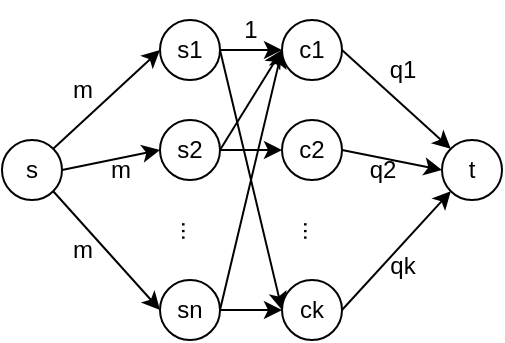 <mxfile version="22.0.8" type="github">
  <diagram name="第 1 页" id="qhC1ln8y-PXlFm9_7ice">
    <mxGraphModel dx="500" dy="277" grid="1" gridSize="10" guides="1" tooltips="1" connect="1" arrows="1" fold="1" page="1" pageScale="1" pageWidth="827" pageHeight="1169" math="0" shadow="0">
      <root>
        <mxCell id="0" />
        <mxCell id="1" parent="0" />
        <mxCell id="YwIXSGErlY1rt-q2qCVS-12" style="rounded=0;orthogonalLoop=1;jettySize=auto;html=1;exitX=1;exitY=0;exitDx=0;exitDy=0;entryX=0;entryY=0.5;entryDx=0;entryDy=0;" edge="1" parent="1" source="YwIXSGErlY1rt-q2qCVS-1" target="YwIXSGErlY1rt-q2qCVS-3">
          <mxGeometry relative="1" as="geometry" />
        </mxCell>
        <mxCell id="YwIXSGErlY1rt-q2qCVS-13" style="rounded=0;orthogonalLoop=1;jettySize=auto;html=1;exitX=1;exitY=0.5;exitDx=0;exitDy=0;entryX=0;entryY=0.5;entryDx=0;entryDy=0;" edge="1" parent="1" source="YwIXSGErlY1rt-q2qCVS-1" target="YwIXSGErlY1rt-q2qCVS-4">
          <mxGeometry relative="1" as="geometry" />
        </mxCell>
        <mxCell id="YwIXSGErlY1rt-q2qCVS-14" style="rounded=0;orthogonalLoop=1;jettySize=auto;html=1;exitX=1;exitY=1;exitDx=0;exitDy=0;entryX=0;entryY=0.5;entryDx=0;entryDy=0;" edge="1" parent="1" source="YwIXSGErlY1rt-q2qCVS-1" target="YwIXSGErlY1rt-q2qCVS-5">
          <mxGeometry relative="1" as="geometry" />
        </mxCell>
        <mxCell id="YwIXSGErlY1rt-q2qCVS-1" value="s" style="ellipse;whiteSpace=wrap;html=1;aspect=fixed;" vertex="1" parent="1">
          <mxGeometry x="320" y="240" width="30" height="30" as="geometry" />
        </mxCell>
        <mxCell id="YwIXSGErlY1rt-q2qCVS-2" value="t" style="ellipse;whiteSpace=wrap;html=1;aspect=fixed;" vertex="1" parent="1">
          <mxGeometry x="540" y="240" width="30" height="30" as="geometry" />
        </mxCell>
        <mxCell id="YwIXSGErlY1rt-q2qCVS-18" style="rounded=0;orthogonalLoop=1;jettySize=auto;html=1;exitX=1;exitY=0.5;exitDx=0;exitDy=0;entryX=0;entryY=0.5;entryDx=0;entryDy=0;" edge="1" parent="1" source="YwIXSGErlY1rt-q2qCVS-3" target="YwIXSGErlY1rt-q2qCVS-6">
          <mxGeometry relative="1" as="geometry" />
        </mxCell>
        <mxCell id="YwIXSGErlY1rt-q2qCVS-20" style="rounded=0;orthogonalLoop=1;jettySize=auto;html=1;exitX=1;exitY=0.5;exitDx=0;exitDy=0;entryX=0;entryY=0.5;entryDx=0;entryDy=0;" edge="1" parent="1" source="YwIXSGErlY1rt-q2qCVS-3" target="YwIXSGErlY1rt-q2qCVS-7">
          <mxGeometry relative="1" as="geometry" />
        </mxCell>
        <mxCell id="YwIXSGErlY1rt-q2qCVS-3" value="s1" style="ellipse;whiteSpace=wrap;html=1;aspect=fixed;" vertex="1" parent="1">
          <mxGeometry x="399" y="180" width="30" height="30" as="geometry" />
        </mxCell>
        <mxCell id="YwIXSGErlY1rt-q2qCVS-21" style="rounded=0;orthogonalLoop=1;jettySize=auto;html=1;exitX=1;exitY=0.5;exitDx=0;exitDy=0;entryX=0;entryY=0.5;entryDx=0;entryDy=0;" edge="1" parent="1" source="YwIXSGErlY1rt-q2qCVS-4" target="YwIXSGErlY1rt-q2qCVS-6">
          <mxGeometry relative="1" as="geometry" />
        </mxCell>
        <mxCell id="YwIXSGErlY1rt-q2qCVS-22" style="rounded=0;orthogonalLoop=1;jettySize=auto;html=1;exitX=1;exitY=0.5;exitDx=0;exitDy=0;entryX=0;entryY=0.5;entryDx=0;entryDy=0;" edge="1" parent="1" source="YwIXSGErlY1rt-q2qCVS-4" target="YwIXSGErlY1rt-q2qCVS-8">
          <mxGeometry relative="1" as="geometry" />
        </mxCell>
        <mxCell id="YwIXSGErlY1rt-q2qCVS-4" value="s2" style="ellipse;whiteSpace=wrap;html=1;aspect=fixed;" vertex="1" parent="1">
          <mxGeometry x="399" y="230" width="30" height="30" as="geometry" />
        </mxCell>
        <mxCell id="YwIXSGErlY1rt-q2qCVS-24" style="rounded=0;orthogonalLoop=1;jettySize=auto;html=1;exitX=1;exitY=0.5;exitDx=0;exitDy=0;entryX=0;entryY=0.5;entryDx=0;entryDy=0;" edge="1" parent="1" source="YwIXSGErlY1rt-q2qCVS-5" target="YwIXSGErlY1rt-q2qCVS-6">
          <mxGeometry relative="1" as="geometry" />
        </mxCell>
        <mxCell id="YwIXSGErlY1rt-q2qCVS-26" style="rounded=0;orthogonalLoop=1;jettySize=auto;html=1;exitX=1;exitY=0.5;exitDx=0;exitDy=0;entryX=0;entryY=0.5;entryDx=0;entryDy=0;" edge="1" parent="1" source="YwIXSGErlY1rt-q2qCVS-5" target="YwIXSGErlY1rt-q2qCVS-7">
          <mxGeometry relative="1" as="geometry" />
        </mxCell>
        <mxCell id="YwIXSGErlY1rt-q2qCVS-5" value="sn" style="ellipse;whiteSpace=wrap;html=1;aspect=fixed;" vertex="1" parent="1">
          <mxGeometry x="399" y="310" width="30" height="30" as="geometry" />
        </mxCell>
        <mxCell id="YwIXSGErlY1rt-q2qCVS-15" style="rounded=0;orthogonalLoop=1;jettySize=auto;html=1;exitX=1;exitY=0.5;exitDx=0;exitDy=0;entryX=0;entryY=0;entryDx=0;entryDy=0;" edge="1" parent="1" source="YwIXSGErlY1rt-q2qCVS-6" target="YwIXSGErlY1rt-q2qCVS-2">
          <mxGeometry relative="1" as="geometry" />
        </mxCell>
        <mxCell id="YwIXSGErlY1rt-q2qCVS-6" value="c1" style="ellipse;whiteSpace=wrap;html=1;aspect=fixed;" vertex="1" parent="1">
          <mxGeometry x="460" y="180" width="30" height="30" as="geometry" />
        </mxCell>
        <mxCell id="YwIXSGErlY1rt-q2qCVS-17" style="rounded=0;orthogonalLoop=1;jettySize=auto;html=1;exitX=1;exitY=0.5;exitDx=0;exitDy=0;entryX=0;entryY=1;entryDx=0;entryDy=0;" edge="1" parent="1" source="YwIXSGErlY1rt-q2qCVS-7" target="YwIXSGErlY1rt-q2qCVS-2">
          <mxGeometry relative="1" as="geometry" />
        </mxCell>
        <mxCell id="YwIXSGErlY1rt-q2qCVS-7" value="ck" style="ellipse;whiteSpace=wrap;html=1;aspect=fixed;" vertex="1" parent="1">
          <mxGeometry x="460" y="310" width="30" height="30" as="geometry" />
        </mxCell>
        <mxCell id="YwIXSGErlY1rt-q2qCVS-16" style="rounded=0;orthogonalLoop=1;jettySize=auto;html=1;exitX=1;exitY=0.5;exitDx=0;exitDy=0;entryX=0;entryY=0.5;entryDx=0;entryDy=0;" edge="1" parent="1" source="YwIXSGErlY1rt-q2qCVS-8" target="YwIXSGErlY1rt-q2qCVS-2">
          <mxGeometry relative="1" as="geometry" />
        </mxCell>
        <mxCell id="YwIXSGErlY1rt-q2qCVS-8" value="c2" style="ellipse;whiteSpace=wrap;html=1;aspect=fixed;" vertex="1" parent="1">
          <mxGeometry x="460" y="230" width="30" height="30" as="geometry" />
        </mxCell>
        <mxCell id="YwIXSGErlY1rt-q2qCVS-9" value="..." style="text;html=1;align=center;verticalAlign=middle;resizable=0;points=[];autosize=1;strokeColor=none;fillColor=none;rotation=90;" vertex="1" parent="1">
          <mxGeometry x="399" y="270" width="30" height="30" as="geometry" />
        </mxCell>
        <mxCell id="YwIXSGErlY1rt-q2qCVS-11" value="..." style="text;html=1;align=center;verticalAlign=middle;resizable=0;points=[];autosize=1;strokeColor=none;fillColor=none;rotation=90;" vertex="1" parent="1">
          <mxGeometry x="460" y="270" width="30" height="30" as="geometry" />
        </mxCell>
        <mxCell id="YwIXSGErlY1rt-q2qCVS-27" value="m" style="text;html=1;align=center;verticalAlign=middle;resizable=0;points=[];autosize=1;strokeColor=none;fillColor=none;" vertex="1" parent="1">
          <mxGeometry x="345" y="200" width="30" height="30" as="geometry" />
        </mxCell>
        <mxCell id="YwIXSGErlY1rt-q2qCVS-28" value="m" style="text;html=1;align=center;verticalAlign=middle;resizable=0;points=[];autosize=1;strokeColor=none;fillColor=none;" vertex="1" parent="1">
          <mxGeometry x="364" y="240" width="30" height="30" as="geometry" />
        </mxCell>
        <mxCell id="YwIXSGErlY1rt-q2qCVS-29" value="m" style="text;html=1;align=center;verticalAlign=middle;resizable=0;points=[];autosize=1;strokeColor=none;fillColor=none;" vertex="1" parent="1">
          <mxGeometry x="345" y="280" width="30" height="30" as="geometry" />
        </mxCell>
        <mxCell id="YwIXSGErlY1rt-q2qCVS-30" value="1" style="text;html=1;align=center;verticalAlign=middle;resizable=0;points=[];autosize=1;strokeColor=none;fillColor=none;" vertex="1" parent="1">
          <mxGeometry x="429" y="170" width="30" height="30" as="geometry" />
        </mxCell>
        <mxCell id="YwIXSGErlY1rt-q2qCVS-31" value="q1" style="text;html=1;align=center;verticalAlign=middle;resizable=0;points=[];autosize=1;strokeColor=none;fillColor=none;" vertex="1" parent="1">
          <mxGeometry x="500" y="190" width="40" height="30" as="geometry" />
        </mxCell>
        <mxCell id="YwIXSGErlY1rt-q2qCVS-32" value="q2" style="text;html=1;align=center;verticalAlign=middle;resizable=0;points=[];autosize=1;strokeColor=none;fillColor=none;" vertex="1" parent="1">
          <mxGeometry x="490" y="240" width="40" height="30" as="geometry" />
        </mxCell>
        <mxCell id="YwIXSGErlY1rt-q2qCVS-33" value="qk" style="text;html=1;align=center;verticalAlign=middle;resizable=0;points=[];autosize=1;strokeColor=none;fillColor=none;" vertex="1" parent="1">
          <mxGeometry x="500" y="288" width="40" height="30" as="geometry" />
        </mxCell>
      </root>
    </mxGraphModel>
  </diagram>
</mxfile>
